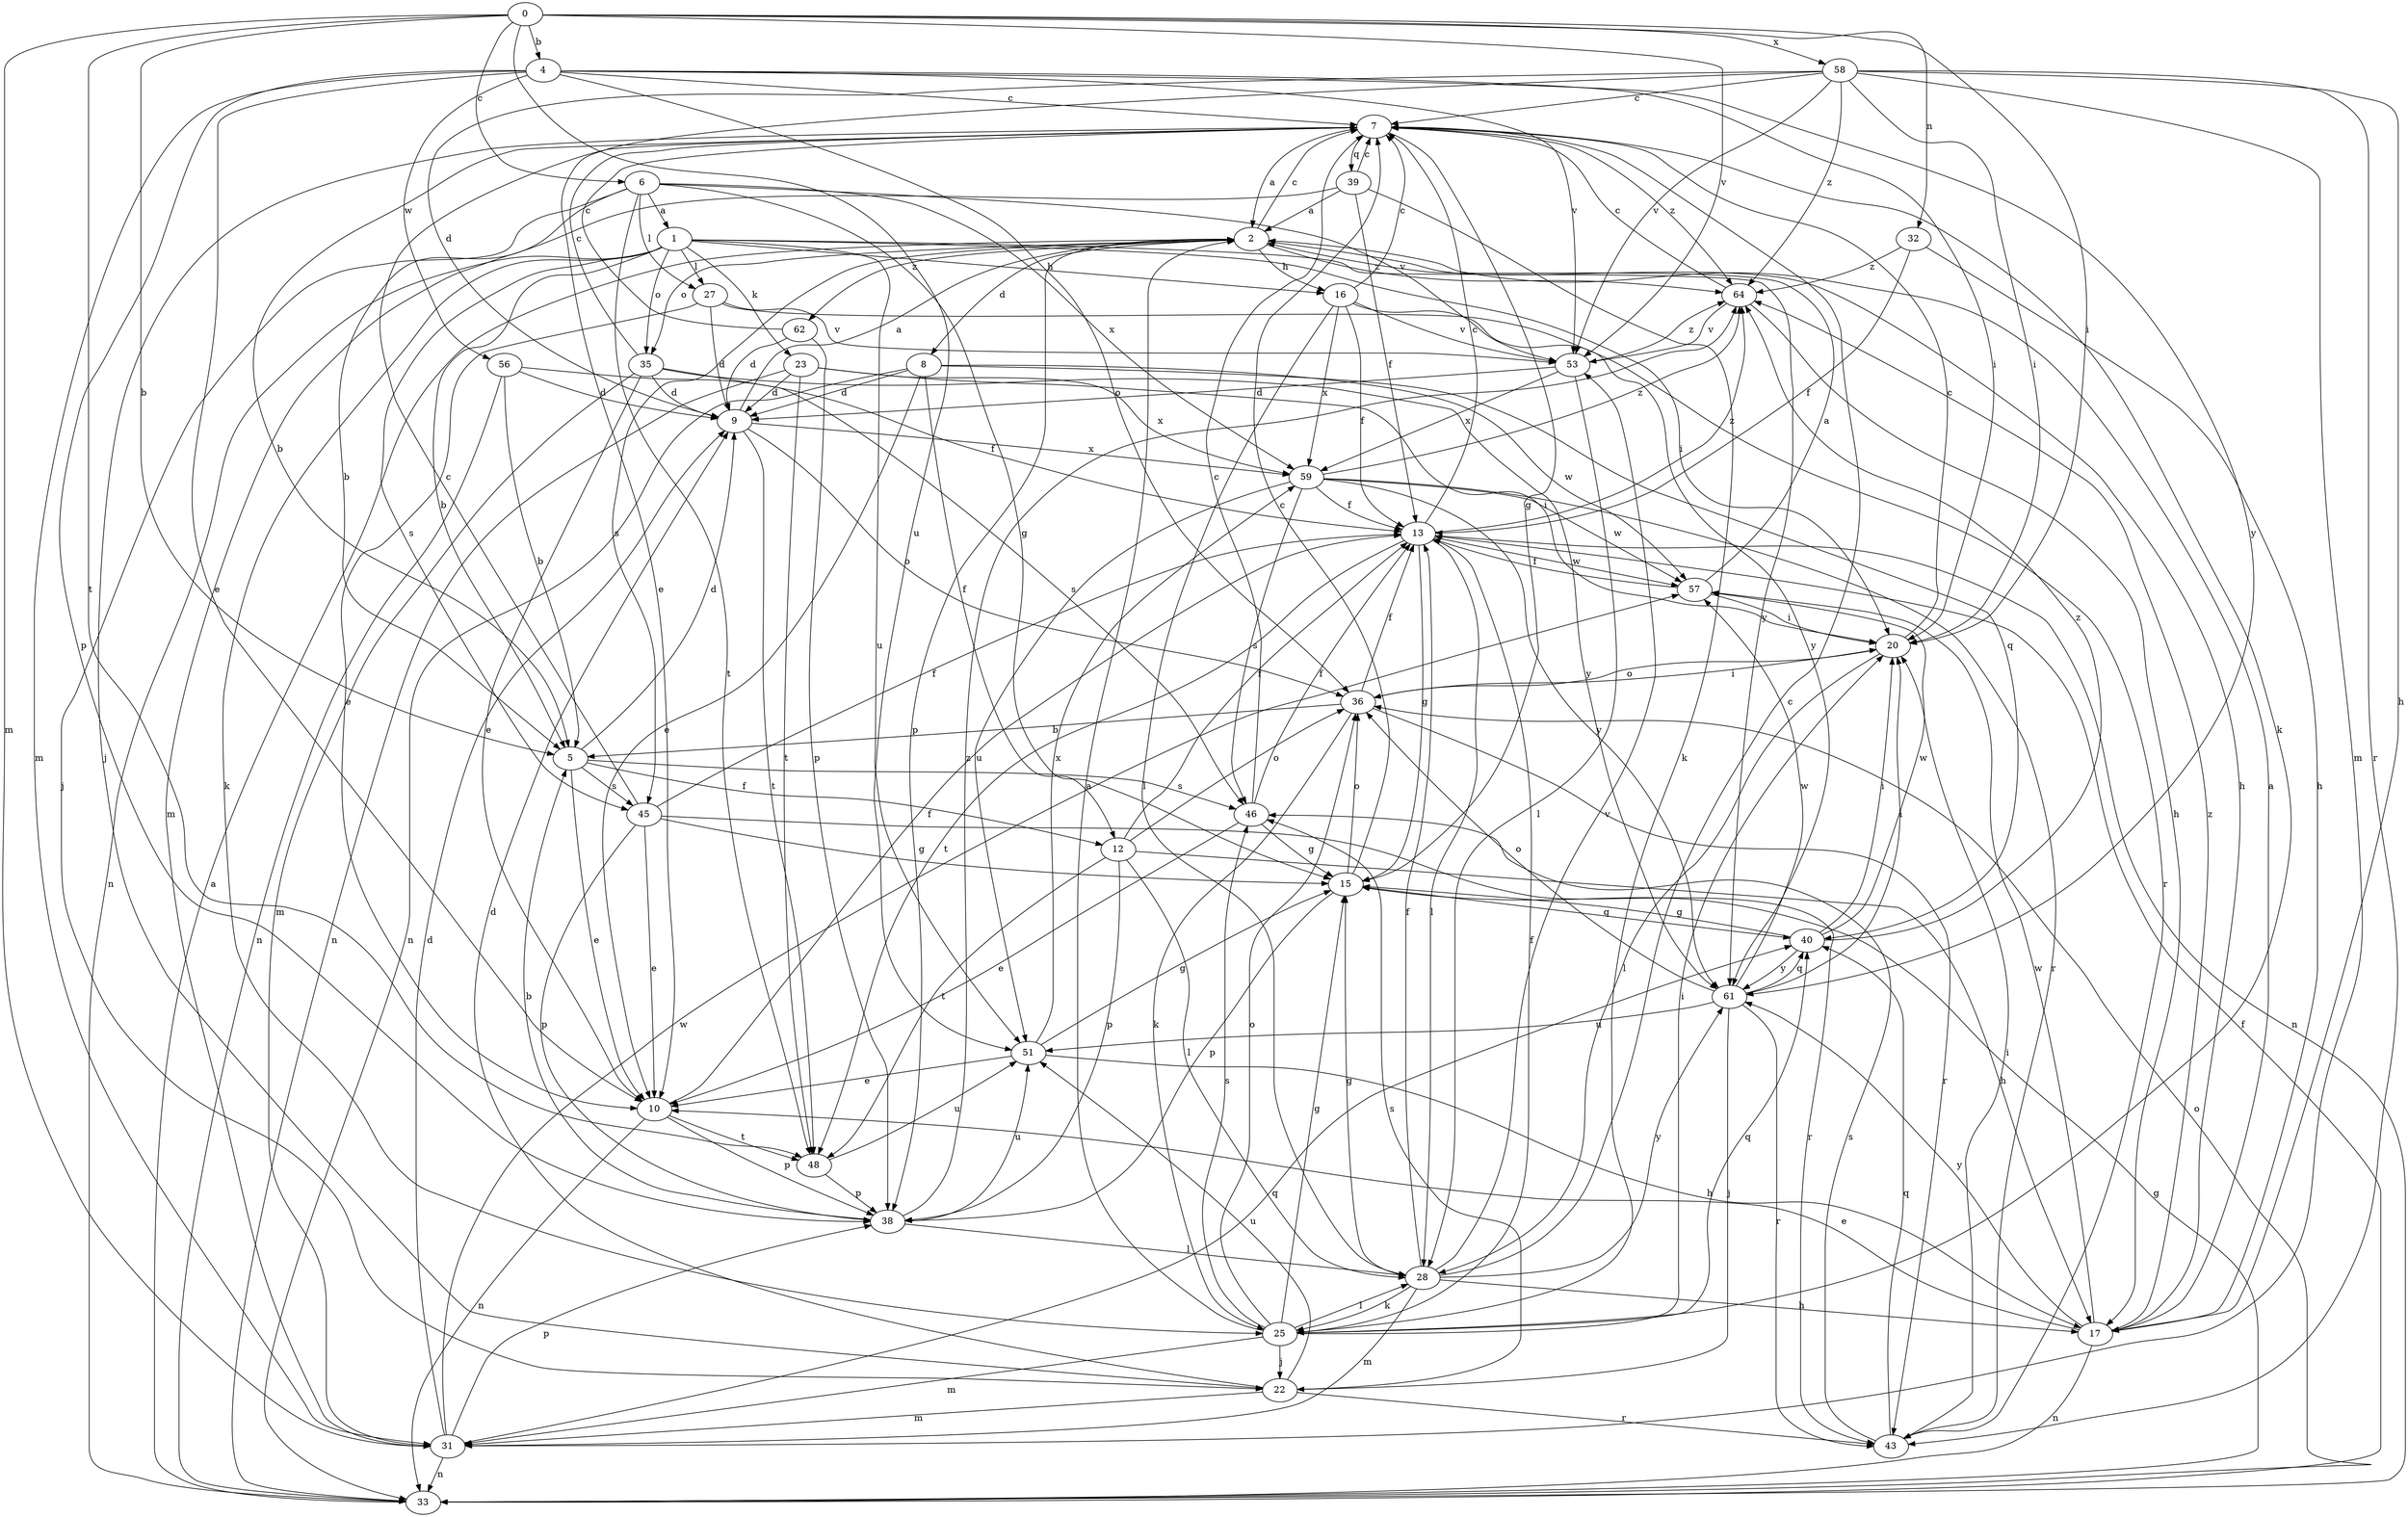 strict digraph  {
0;
1;
2;
4;
5;
6;
7;
8;
9;
10;
12;
13;
15;
16;
17;
20;
22;
23;
25;
27;
28;
31;
32;
33;
35;
36;
38;
39;
40;
43;
45;
46;
48;
51;
53;
56;
57;
58;
59;
61;
62;
64;
0 -> 4  [label=b];
0 -> 5  [label=b];
0 -> 6  [label=c];
0 -> 20  [label=i];
0 -> 31  [label=m];
0 -> 32  [label=n];
0 -> 48  [label=t];
0 -> 51  [label=u];
0 -> 53  [label=v];
0 -> 58  [label=x];
1 -> 5  [label=b];
1 -> 16  [label=h];
1 -> 20  [label=i];
1 -> 23  [label=k];
1 -> 25  [label=k];
1 -> 27  [label=l];
1 -> 33  [label=n];
1 -> 35  [label=o];
1 -> 45  [label=s];
1 -> 51  [label=u];
1 -> 61  [label=y];
2 -> 7  [label=c];
2 -> 8  [label=d];
2 -> 16  [label=h];
2 -> 17  [label=h];
2 -> 35  [label=o];
2 -> 38  [label=p];
2 -> 45  [label=s];
2 -> 62  [label=z];
2 -> 64  [label=z];
4 -> 7  [label=c];
4 -> 10  [label=e];
4 -> 20  [label=i];
4 -> 31  [label=m];
4 -> 36  [label=o];
4 -> 38  [label=p];
4 -> 53  [label=v];
4 -> 56  [label=w];
4 -> 61  [label=y];
5 -> 9  [label=d];
5 -> 10  [label=e];
5 -> 12  [label=f];
5 -> 45  [label=s];
5 -> 46  [label=s];
6 -> 1  [label=a];
6 -> 5  [label=b];
6 -> 15  [label=g];
6 -> 22  [label=j];
6 -> 27  [label=l];
6 -> 48  [label=t];
6 -> 53  [label=v];
6 -> 59  [label=x];
7 -> 2  [label=a];
7 -> 5  [label=b];
7 -> 15  [label=g];
7 -> 22  [label=j];
7 -> 25  [label=k];
7 -> 39  [label=q];
7 -> 64  [label=z];
8 -> 9  [label=d];
8 -> 10  [label=e];
8 -> 12  [label=f];
8 -> 33  [label=n];
8 -> 40  [label=q];
8 -> 57  [label=w];
9 -> 2  [label=a];
9 -> 36  [label=o];
9 -> 48  [label=t];
9 -> 59  [label=x];
10 -> 13  [label=f];
10 -> 33  [label=n];
10 -> 38  [label=p];
10 -> 48  [label=t];
12 -> 13  [label=f];
12 -> 17  [label=h];
12 -> 28  [label=l];
12 -> 36  [label=o];
12 -> 38  [label=p];
12 -> 48  [label=t];
13 -> 7  [label=c];
13 -> 15  [label=g];
13 -> 28  [label=l];
13 -> 33  [label=n];
13 -> 48  [label=t];
13 -> 57  [label=w];
13 -> 64  [label=z];
15 -> 7  [label=c];
15 -> 36  [label=o];
15 -> 38  [label=p];
15 -> 40  [label=q];
16 -> 7  [label=c];
16 -> 13  [label=f];
16 -> 28  [label=l];
16 -> 53  [label=v];
16 -> 59  [label=x];
16 -> 61  [label=y];
17 -> 2  [label=a];
17 -> 10  [label=e];
17 -> 33  [label=n];
17 -> 57  [label=w];
17 -> 61  [label=y];
17 -> 64  [label=z];
20 -> 7  [label=c];
20 -> 28  [label=l];
20 -> 36  [label=o];
22 -> 9  [label=d];
22 -> 31  [label=m];
22 -> 43  [label=r];
22 -> 46  [label=s];
22 -> 51  [label=u];
23 -> 9  [label=d];
23 -> 20  [label=i];
23 -> 33  [label=n];
23 -> 48  [label=t];
23 -> 59  [label=x];
25 -> 2  [label=a];
25 -> 13  [label=f];
25 -> 15  [label=g];
25 -> 20  [label=i];
25 -> 22  [label=j];
25 -> 28  [label=l];
25 -> 31  [label=m];
25 -> 36  [label=o];
25 -> 40  [label=q];
25 -> 46  [label=s];
27 -> 9  [label=d];
27 -> 10  [label=e];
27 -> 43  [label=r];
27 -> 53  [label=v];
28 -> 7  [label=c];
28 -> 13  [label=f];
28 -> 15  [label=g];
28 -> 17  [label=h];
28 -> 25  [label=k];
28 -> 31  [label=m];
28 -> 53  [label=v];
28 -> 61  [label=y];
31 -> 9  [label=d];
31 -> 33  [label=n];
31 -> 38  [label=p];
31 -> 40  [label=q];
31 -> 57  [label=w];
32 -> 13  [label=f];
32 -> 17  [label=h];
32 -> 64  [label=z];
33 -> 2  [label=a];
33 -> 13  [label=f];
33 -> 15  [label=g];
33 -> 36  [label=o];
35 -> 7  [label=c];
35 -> 9  [label=d];
35 -> 10  [label=e];
35 -> 31  [label=m];
35 -> 46  [label=s];
35 -> 61  [label=y];
36 -> 5  [label=b];
36 -> 13  [label=f];
36 -> 20  [label=i];
36 -> 25  [label=k];
36 -> 43  [label=r];
38 -> 5  [label=b];
38 -> 28  [label=l];
38 -> 51  [label=u];
38 -> 64  [label=z];
39 -> 2  [label=a];
39 -> 7  [label=c];
39 -> 13  [label=f];
39 -> 25  [label=k];
39 -> 31  [label=m];
40 -> 15  [label=g];
40 -> 20  [label=i];
40 -> 57  [label=w];
40 -> 61  [label=y];
40 -> 64  [label=z];
43 -> 20  [label=i];
43 -> 40  [label=q];
43 -> 46  [label=s];
45 -> 7  [label=c];
45 -> 10  [label=e];
45 -> 13  [label=f];
45 -> 15  [label=g];
45 -> 38  [label=p];
45 -> 43  [label=r];
46 -> 7  [label=c];
46 -> 10  [label=e];
46 -> 13  [label=f];
46 -> 15  [label=g];
48 -> 38  [label=p];
48 -> 51  [label=u];
51 -> 10  [label=e];
51 -> 15  [label=g];
51 -> 17  [label=h];
51 -> 59  [label=x];
53 -> 9  [label=d];
53 -> 28  [label=l];
53 -> 59  [label=x];
53 -> 64  [label=z];
56 -> 5  [label=b];
56 -> 9  [label=d];
56 -> 13  [label=f];
56 -> 33  [label=n];
57 -> 2  [label=a];
57 -> 13  [label=f];
57 -> 20  [label=i];
58 -> 7  [label=c];
58 -> 9  [label=d];
58 -> 10  [label=e];
58 -> 17  [label=h];
58 -> 20  [label=i];
58 -> 31  [label=m];
58 -> 43  [label=r];
58 -> 53  [label=v];
58 -> 64  [label=z];
59 -> 13  [label=f];
59 -> 43  [label=r];
59 -> 46  [label=s];
59 -> 51  [label=u];
59 -> 57  [label=w];
59 -> 61  [label=y];
59 -> 64  [label=z];
61 -> 20  [label=i];
61 -> 22  [label=j];
61 -> 36  [label=o];
61 -> 40  [label=q];
61 -> 43  [label=r];
61 -> 51  [label=u];
61 -> 57  [label=w];
62 -> 7  [label=c];
62 -> 9  [label=d];
62 -> 38  [label=p];
64 -> 7  [label=c];
64 -> 17  [label=h];
64 -> 53  [label=v];
}
